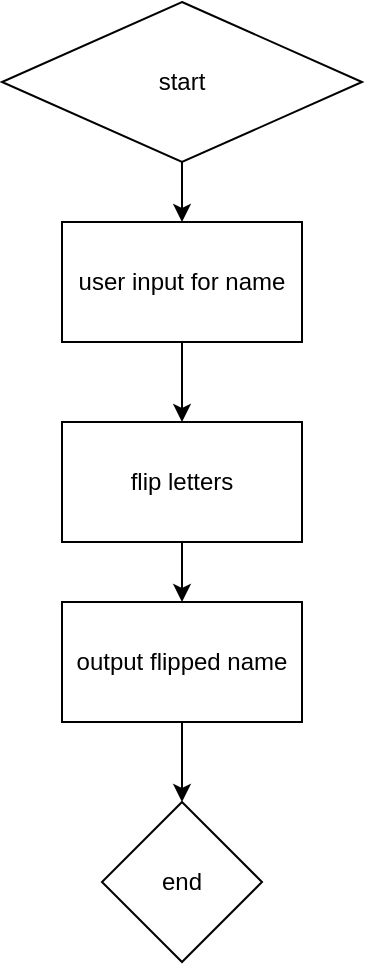 <mxfile version="22.0.6" type="github">
  <diagram name="Page-1" id="Lu7rClmH97Iy44Z2vaqc">
    <mxGraphModel dx="1434" dy="758" grid="1" gridSize="10" guides="1" tooltips="1" connect="1" arrows="1" fold="1" page="1" pageScale="1" pageWidth="850" pageHeight="1100" math="0" shadow="0">
      <root>
        <mxCell id="0" />
        <mxCell id="1" parent="0" />
        <mxCell id="MFKnkEsMKbE0ufnuSgNO-6" style="edgeStyle=orthogonalEdgeStyle;rounded=0;orthogonalLoop=1;jettySize=auto;html=1;" edge="1" parent="1" source="MFKnkEsMKbE0ufnuSgNO-1" target="MFKnkEsMKbE0ufnuSgNO-2">
          <mxGeometry relative="1" as="geometry" />
        </mxCell>
        <mxCell id="MFKnkEsMKbE0ufnuSgNO-1" value="start" style="rhombus;whiteSpace=wrap;html=1;" vertex="1" parent="1">
          <mxGeometry x="200" y="140" width="180" height="80" as="geometry" />
        </mxCell>
        <mxCell id="MFKnkEsMKbE0ufnuSgNO-7" style="edgeStyle=orthogonalEdgeStyle;rounded=0;orthogonalLoop=1;jettySize=auto;html=1;" edge="1" parent="1" source="MFKnkEsMKbE0ufnuSgNO-2" target="MFKnkEsMKbE0ufnuSgNO-3">
          <mxGeometry relative="1" as="geometry" />
        </mxCell>
        <mxCell id="MFKnkEsMKbE0ufnuSgNO-2" value="user input for name" style="rounded=0;whiteSpace=wrap;html=1;" vertex="1" parent="1">
          <mxGeometry x="230" y="250" width="120" height="60" as="geometry" />
        </mxCell>
        <mxCell id="MFKnkEsMKbE0ufnuSgNO-8" style="edgeStyle=orthogonalEdgeStyle;rounded=0;orthogonalLoop=1;jettySize=auto;html=1;" edge="1" parent="1" source="MFKnkEsMKbE0ufnuSgNO-3" target="MFKnkEsMKbE0ufnuSgNO-5">
          <mxGeometry relative="1" as="geometry" />
        </mxCell>
        <mxCell id="MFKnkEsMKbE0ufnuSgNO-3" value="flip letters" style="rounded=0;whiteSpace=wrap;html=1;" vertex="1" parent="1">
          <mxGeometry x="230" y="350" width="120" height="60" as="geometry" />
        </mxCell>
        <mxCell id="MFKnkEsMKbE0ufnuSgNO-4" value="end" style="rhombus;whiteSpace=wrap;html=1;" vertex="1" parent="1">
          <mxGeometry x="250" y="540" width="80" height="80" as="geometry" />
        </mxCell>
        <mxCell id="MFKnkEsMKbE0ufnuSgNO-9" style="edgeStyle=orthogonalEdgeStyle;rounded=0;orthogonalLoop=1;jettySize=auto;html=1;" edge="1" parent="1" source="MFKnkEsMKbE0ufnuSgNO-5" target="MFKnkEsMKbE0ufnuSgNO-4">
          <mxGeometry relative="1" as="geometry" />
        </mxCell>
        <mxCell id="MFKnkEsMKbE0ufnuSgNO-5" value="output flipped name" style="rounded=0;whiteSpace=wrap;html=1;" vertex="1" parent="1">
          <mxGeometry x="230" y="440" width="120" height="60" as="geometry" />
        </mxCell>
      </root>
    </mxGraphModel>
  </diagram>
</mxfile>
